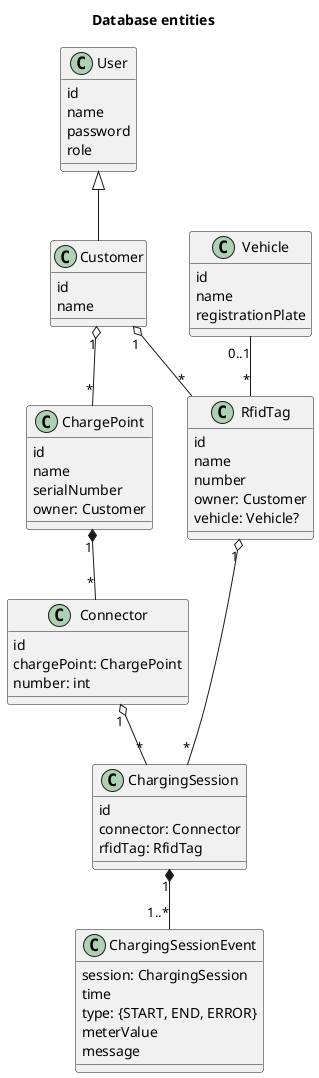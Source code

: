 @startuml

title Database entities

class User {
    id
    name
    password
    role
}

class Customer {
    id
    name
}

User <|-- Customer

class ChargePoint {
    id
    name
    serialNumber
    owner: Customer
}

Customer "1" o-- "*" ChargePoint

class Connector {
    id
    chargePoint: ChargePoint
    number: int
}

ChargePoint "1" *-- "*" Connector

class RfidTag {
    id
    name
    number
    owner: Customer
    vehicle: Vehicle?
}

Customer "1" o-- "*" RfidTag

class Vehicle {
    id
    name
    registrationPlate
}

Vehicle "0..1" -- "*" RfidTag

class ChargingSession {
    id
    connector: Connector
    rfidTag: RfidTag
}

Connector "1" o-- "*" ChargingSession
RfidTag "1" o-- "*" ChargingSession

class ChargingSessionEvent {
    session: ChargingSession
    time
    type: {START, END, ERROR}
    meterValue
    message
}

ChargingSession "1" *-- "1..*" ChargingSessionEvent

@enduml
